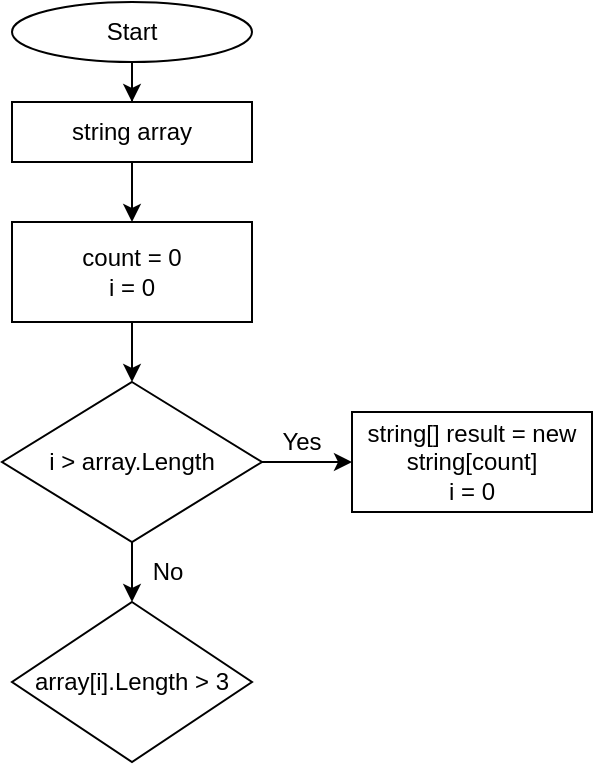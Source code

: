 <mxfile version="21.2.3" type="github">
  <diagram id="C5RBs43oDa-KdzZeNtuy" name="Page-1">
    <mxGraphModel dx="1434" dy="764" grid="1" gridSize="10" guides="1" tooltips="1" connect="1" arrows="1" fold="1" page="1" pageScale="1" pageWidth="827" pageHeight="1169" math="0" shadow="0">
      <root>
        <mxCell id="WIyWlLk6GJQsqaUBKTNV-0" />
        <mxCell id="WIyWlLk6GJQsqaUBKTNV-1" parent="WIyWlLk6GJQsqaUBKTNV-0" />
        <mxCell id="hgT3ovTJ3lAhuqHBjHq7-3" value="" style="edgeStyle=orthogonalEdgeStyle;rounded=0;orthogonalLoop=1;jettySize=auto;html=1;" parent="WIyWlLk6GJQsqaUBKTNV-1" source="hgT3ovTJ3lAhuqHBjHq7-1" target="hgT3ovTJ3lAhuqHBjHq7-2" edge="1">
          <mxGeometry relative="1" as="geometry" />
        </mxCell>
        <mxCell id="hgT3ovTJ3lAhuqHBjHq7-1" value="Start" style="ellipse;whiteSpace=wrap;html=1;" parent="WIyWlLk6GJQsqaUBKTNV-1" vertex="1">
          <mxGeometry x="280" y="10" width="120" height="30" as="geometry" />
        </mxCell>
        <mxCell id="hgT3ovTJ3lAhuqHBjHq7-5" value="" style="edgeStyle=orthogonalEdgeStyle;rounded=0;orthogonalLoop=1;jettySize=auto;html=1;" parent="WIyWlLk6GJQsqaUBKTNV-1" source="hgT3ovTJ3lAhuqHBjHq7-2" target="hgT3ovTJ3lAhuqHBjHq7-4" edge="1">
          <mxGeometry relative="1" as="geometry" />
        </mxCell>
        <mxCell id="hgT3ovTJ3lAhuqHBjHq7-2" value="string array" style="rounded=0;whiteSpace=wrap;html=1;" parent="WIyWlLk6GJQsqaUBKTNV-1" vertex="1">
          <mxGeometry x="280" y="60" width="120" height="30" as="geometry" />
        </mxCell>
        <mxCell id="HZWIZFxz3Ez-i0Jf7gw3-1" value="" style="edgeStyle=orthogonalEdgeStyle;rounded=0;orthogonalLoop=1;jettySize=auto;html=1;" edge="1" parent="WIyWlLk6GJQsqaUBKTNV-1" source="hgT3ovTJ3lAhuqHBjHq7-4" target="HZWIZFxz3Ez-i0Jf7gw3-0">
          <mxGeometry relative="1" as="geometry" />
        </mxCell>
        <mxCell id="hgT3ovTJ3lAhuqHBjHq7-4" value="count = 0&lt;br&gt;i = 0" style="rounded=0;whiteSpace=wrap;html=1;" parent="WIyWlLk6GJQsqaUBKTNV-1" vertex="1">
          <mxGeometry x="280" y="120" width="120" height="50" as="geometry" />
        </mxCell>
        <mxCell id="HZWIZFxz3Ez-i0Jf7gw3-3" value="" style="edgeStyle=orthogonalEdgeStyle;rounded=0;orthogonalLoop=1;jettySize=auto;html=1;" edge="1" parent="WIyWlLk6GJQsqaUBKTNV-1" source="HZWIZFxz3Ez-i0Jf7gw3-0">
          <mxGeometry relative="1" as="geometry">
            <mxPoint x="340" y="310" as="targetPoint" />
          </mxGeometry>
        </mxCell>
        <mxCell id="HZWIZFxz3Ez-i0Jf7gw3-7" value="" style="edgeStyle=orthogonalEdgeStyle;rounded=0;orthogonalLoop=1;jettySize=auto;html=1;" edge="1" parent="WIyWlLk6GJQsqaUBKTNV-1" source="HZWIZFxz3Ez-i0Jf7gw3-0">
          <mxGeometry relative="1" as="geometry">
            <mxPoint x="450" y="240" as="targetPoint" />
          </mxGeometry>
        </mxCell>
        <mxCell id="HZWIZFxz3Ez-i0Jf7gw3-0" value="i &amp;gt; array.Length" style="rhombus;whiteSpace=wrap;html=1;" vertex="1" parent="WIyWlLk6GJQsqaUBKTNV-1">
          <mxGeometry x="275" y="200" width="130" height="80" as="geometry" />
        </mxCell>
        <mxCell id="HZWIZFxz3Ez-i0Jf7gw3-4" value="array[i].Length &amp;gt; 3" style="rhombus;whiteSpace=wrap;html=1;" vertex="1" parent="WIyWlLk6GJQsqaUBKTNV-1">
          <mxGeometry x="280" y="310" width="120" height="80" as="geometry" />
        </mxCell>
        <mxCell id="HZWIZFxz3Ez-i0Jf7gw3-5" value="No" style="text;html=1;strokeColor=none;fillColor=none;align=center;verticalAlign=middle;whiteSpace=wrap;rounded=0;" vertex="1" parent="WIyWlLk6GJQsqaUBKTNV-1">
          <mxGeometry x="340" y="290" width="36" height="10" as="geometry" />
        </mxCell>
        <mxCell id="HZWIZFxz3Ez-i0Jf7gw3-8" value="string[] result = new string[count]&lt;br&gt;i = 0" style="rounded=0;whiteSpace=wrap;html=1;" vertex="1" parent="WIyWlLk6GJQsqaUBKTNV-1">
          <mxGeometry x="450" y="215" width="120" height="50" as="geometry" />
        </mxCell>
        <mxCell id="HZWIZFxz3Ez-i0Jf7gw3-10" value="Yes" style="text;html=1;strokeColor=none;fillColor=none;align=center;verticalAlign=middle;whiteSpace=wrap;rounded=0;" vertex="1" parent="WIyWlLk6GJQsqaUBKTNV-1">
          <mxGeometry x="405" y="220" width="40" height="20" as="geometry" />
        </mxCell>
      </root>
    </mxGraphModel>
  </diagram>
</mxfile>
